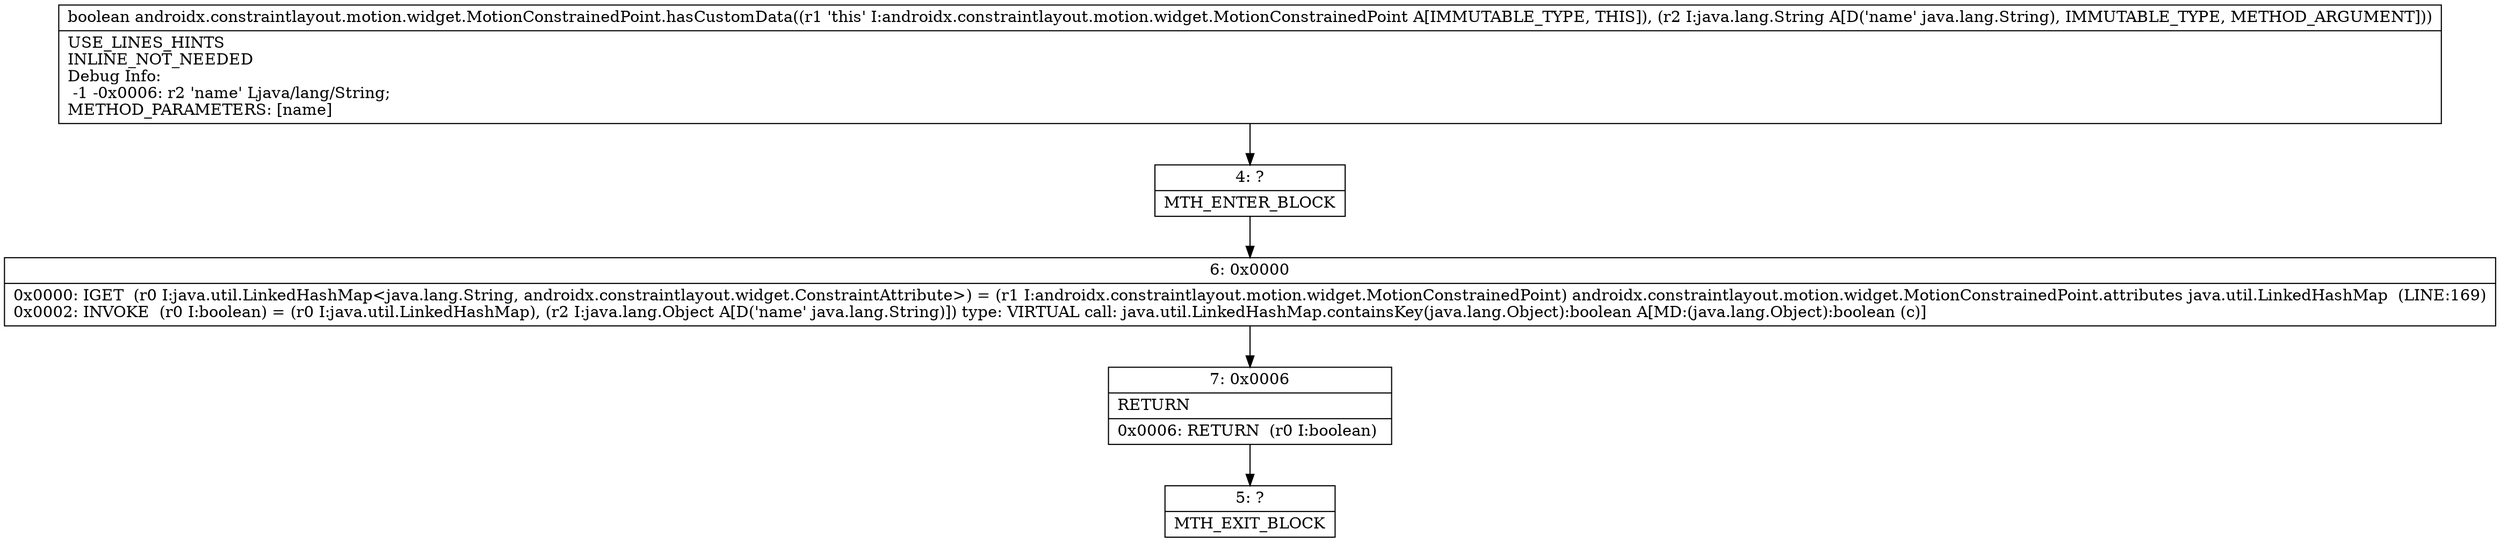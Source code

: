 digraph "CFG forandroidx.constraintlayout.motion.widget.MotionConstrainedPoint.hasCustomData(Ljava\/lang\/String;)Z" {
Node_4 [shape=record,label="{4\:\ ?|MTH_ENTER_BLOCK\l}"];
Node_6 [shape=record,label="{6\:\ 0x0000|0x0000: IGET  (r0 I:java.util.LinkedHashMap\<java.lang.String, androidx.constraintlayout.widget.ConstraintAttribute\>) = (r1 I:androidx.constraintlayout.motion.widget.MotionConstrainedPoint) androidx.constraintlayout.motion.widget.MotionConstrainedPoint.attributes java.util.LinkedHashMap  (LINE:169)\l0x0002: INVOKE  (r0 I:boolean) = (r0 I:java.util.LinkedHashMap), (r2 I:java.lang.Object A[D('name' java.lang.String)]) type: VIRTUAL call: java.util.LinkedHashMap.containsKey(java.lang.Object):boolean A[MD:(java.lang.Object):boolean (c)]\l}"];
Node_7 [shape=record,label="{7\:\ 0x0006|RETURN\l|0x0006: RETURN  (r0 I:boolean) \l}"];
Node_5 [shape=record,label="{5\:\ ?|MTH_EXIT_BLOCK\l}"];
MethodNode[shape=record,label="{boolean androidx.constraintlayout.motion.widget.MotionConstrainedPoint.hasCustomData((r1 'this' I:androidx.constraintlayout.motion.widget.MotionConstrainedPoint A[IMMUTABLE_TYPE, THIS]), (r2 I:java.lang.String A[D('name' java.lang.String), IMMUTABLE_TYPE, METHOD_ARGUMENT]))  | USE_LINES_HINTS\lINLINE_NOT_NEEDED\lDebug Info:\l  \-1 \-0x0006: r2 'name' Ljava\/lang\/String;\lMETHOD_PARAMETERS: [name]\l}"];
MethodNode -> Node_4;Node_4 -> Node_6;
Node_6 -> Node_7;
Node_7 -> Node_5;
}

